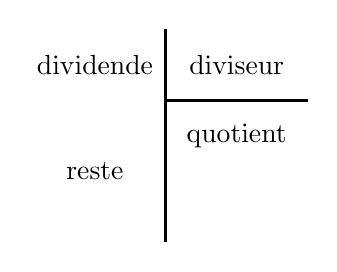 \begin{tikzpicture}[scale=0.9]



    \draw[very thick] (0,0)--(2,0);
    \draw[very thick] (0,1)--(0,-2);

       \node at (-1,0.5)  {dividende};
       \node at (1,0.5)  {diviseur};
       \node at (1,-0.5)  {quotient};
       \node at (-1,-1)  {reste};


%        \beameronly{\only<4>}
%        {
%        \pause
%
%
%        }
\end{tikzpicture}
